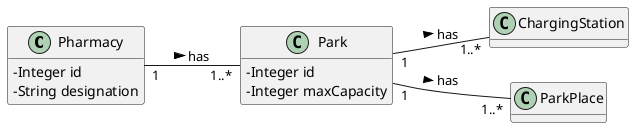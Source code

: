 @startuml
skinparam classAttributeIconSize 0
hide methods
left to right direction

class Pharmacy {
    -Integer id
    -String designation
}


class Park {
    -Integer id
    -Integer maxCapacity
}

/'------------------------------------------------------------------------------------ '/

Park "1" -- "1..*" ChargingStation: has >
Park "1" -- "1..*" ParkPlace: has >

Pharmacy "1" -- "1..*" Park: has >

@enduml
